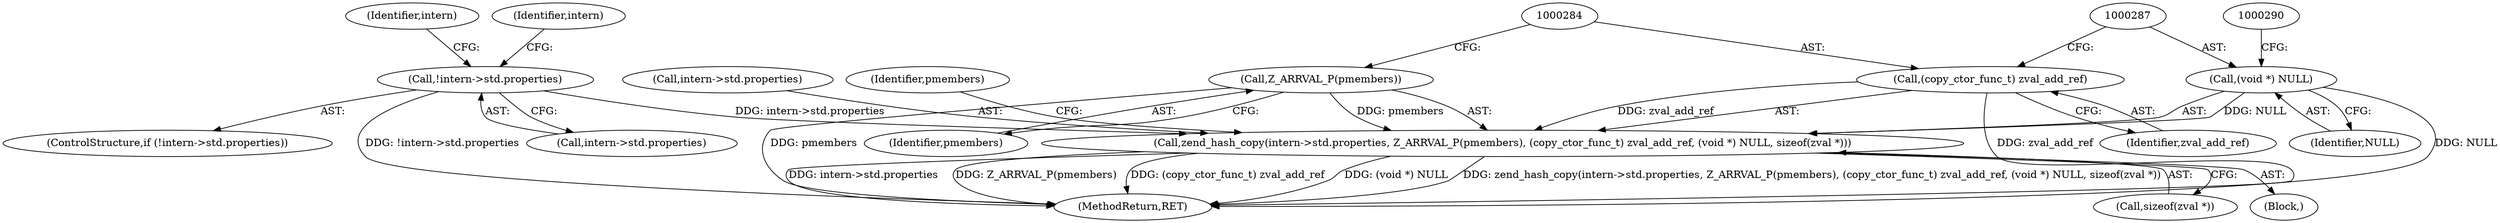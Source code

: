 digraph "0_php_88223c5245e9b470e1e6362bfd96829562ffe6ab@API" {
"1000275" [label="(Call,zend_hash_copy(intern->std.properties, Z_ARRVAL_P(pmembers), (copy_ctor_func_t) zval_add_ref, (void *) NULL, sizeof(zval *)))"];
"1000263" [label="(Call,!intern->std.properties)"];
"1000281" [label="(Call,Z_ARRVAL_P(pmembers))"];
"1000283" [label="(Call,(copy_ctor_func_t) zval_add_ref)"];
"1000286" [label="(Call,(void *) NULL)"];
"1000262" [label="(ControlStructure,if (!intern->std.properties))"];
"1000301" [label="(MethodReturn,RET)"];
"1000263" [label="(Call,!intern->std.properties)"];
"1000286" [label="(Call,(void *) NULL)"];
"1000282" [label="(Identifier,pmembers)"];
"1000285" [label="(Identifier,zval_add_ref)"];
"1000288" [label="(Identifier,NULL)"];
"1000273" [label="(Identifier,intern)"];
"1000278" [label="(Identifier,intern)"];
"1000289" [label="(Call,sizeof(zval *))"];
"1000111" [label="(Block,)"];
"1000276" [label="(Call,intern->std.properties)"];
"1000275" [label="(Call,zend_hash_copy(intern->std.properties, Z_ARRVAL_P(pmembers), (copy_ctor_func_t) zval_add_ref, (void *) NULL, sizeof(zval *)))"];
"1000281" [label="(Call,Z_ARRVAL_P(pmembers))"];
"1000283" [label="(Call,(copy_ctor_func_t) zval_add_ref)"];
"1000293" [label="(Identifier,pmembers)"];
"1000264" [label="(Call,intern->std.properties)"];
"1000275" -> "1000111"  [label="AST: "];
"1000275" -> "1000289"  [label="CFG: "];
"1000276" -> "1000275"  [label="AST: "];
"1000281" -> "1000275"  [label="AST: "];
"1000283" -> "1000275"  [label="AST: "];
"1000286" -> "1000275"  [label="AST: "];
"1000289" -> "1000275"  [label="AST: "];
"1000293" -> "1000275"  [label="CFG: "];
"1000275" -> "1000301"  [label="DDG: (void *) NULL"];
"1000275" -> "1000301"  [label="DDG: zend_hash_copy(intern->std.properties, Z_ARRVAL_P(pmembers), (copy_ctor_func_t) zval_add_ref, (void *) NULL, sizeof(zval *))"];
"1000275" -> "1000301"  [label="DDG: intern->std.properties"];
"1000275" -> "1000301"  [label="DDG: Z_ARRVAL_P(pmembers)"];
"1000275" -> "1000301"  [label="DDG: (copy_ctor_func_t) zval_add_ref"];
"1000263" -> "1000275"  [label="DDG: intern->std.properties"];
"1000281" -> "1000275"  [label="DDG: pmembers"];
"1000283" -> "1000275"  [label="DDG: zval_add_ref"];
"1000286" -> "1000275"  [label="DDG: NULL"];
"1000263" -> "1000262"  [label="AST: "];
"1000263" -> "1000264"  [label="CFG: "];
"1000264" -> "1000263"  [label="AST: "];
"1000273" -> "1000263"  [label="CFG: "];
"1000278" -> "1000263"  [label="CFG: "];
"1000263" -> "1000301"  [label="DDG: !intern->std.properties"];
"1000281" -> "1000282"  [label="CFG: "];
"1000282" -> "1000281"  [label="AST: "];
"1000284" -> "1000281"  [label="CFG: "];
"1000281" -> "1000301"  [label="DDG: pmembers"];
"1000283" -> "1000285"  [label="CFG: "];
"1000284" -> "1000283"  [label="AST: "];
"1000285" -> "1000283"  [label="AST: "];
"1000287" -> "1000283"  [label="CFG: "];
"1000283" -> "1000301"  [label="DDG: zval_add_ref"];
"1000286" -> "1000288"  [label="CFG: "];
"1000287" -> "1000286"  [label="AST: "];
"1000288" -> "1000286"  [label="AST: "];
"1000290" -> "1000286"  [label="CFG: "];
"1000286" -> "1000301"  [label="DDG: NULL"];
}
